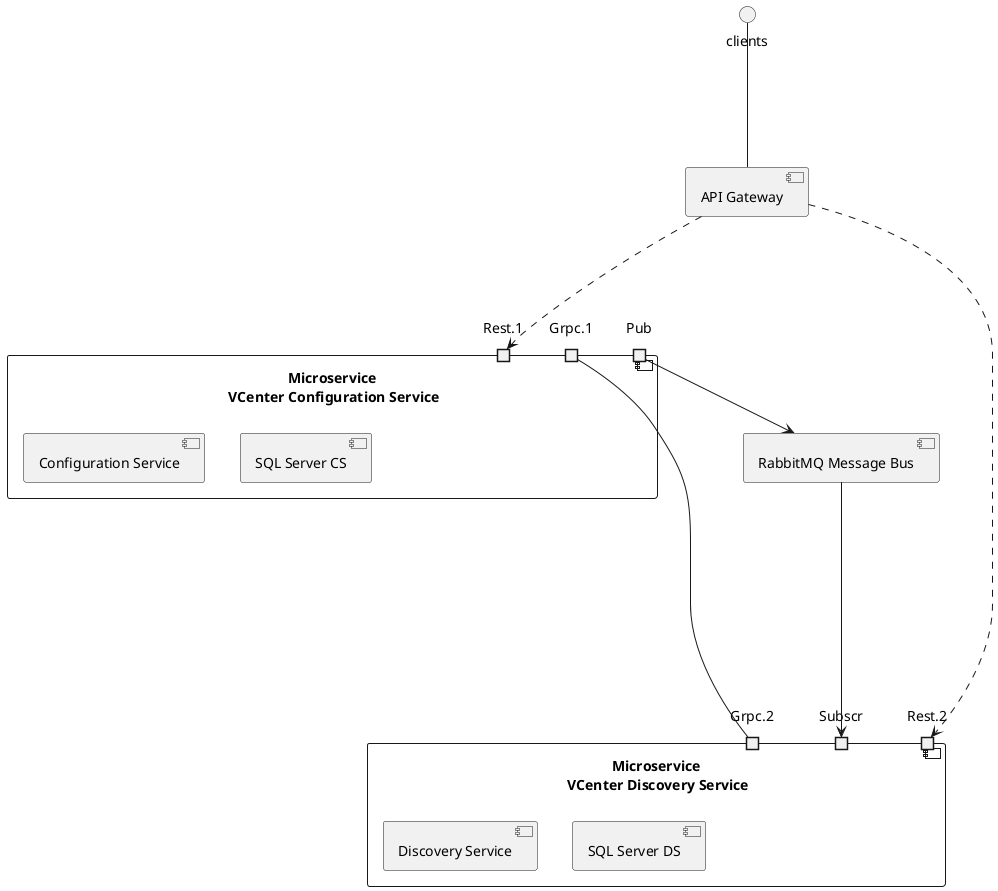 @startuml VCenter Configuration and Discovery

clients --- [API Gateway]

component "Microservice\n VCenter Configuration Service" {
    port Grpc.1
    port Pub
    port Rest.1
    component [SQL Server CS]
    component [Configuration Service]
}

component [RabbitMQ Message Bus]
Pub --> [RabbitMQ Message Bus]

component "Microservice\n VCenter Discovery Service" {
    port Rest.2
    port Grpc.2
    port Subscr
    component [SQL Server DS]
    component [Discovery Service]
}

[RabbitMQ Message Bus] -----> Subscr
[API Gateway] ...> Rest.1
[API Gateway] ....> Rest.2
Grpc.1 --- Grpc.2

@enduml